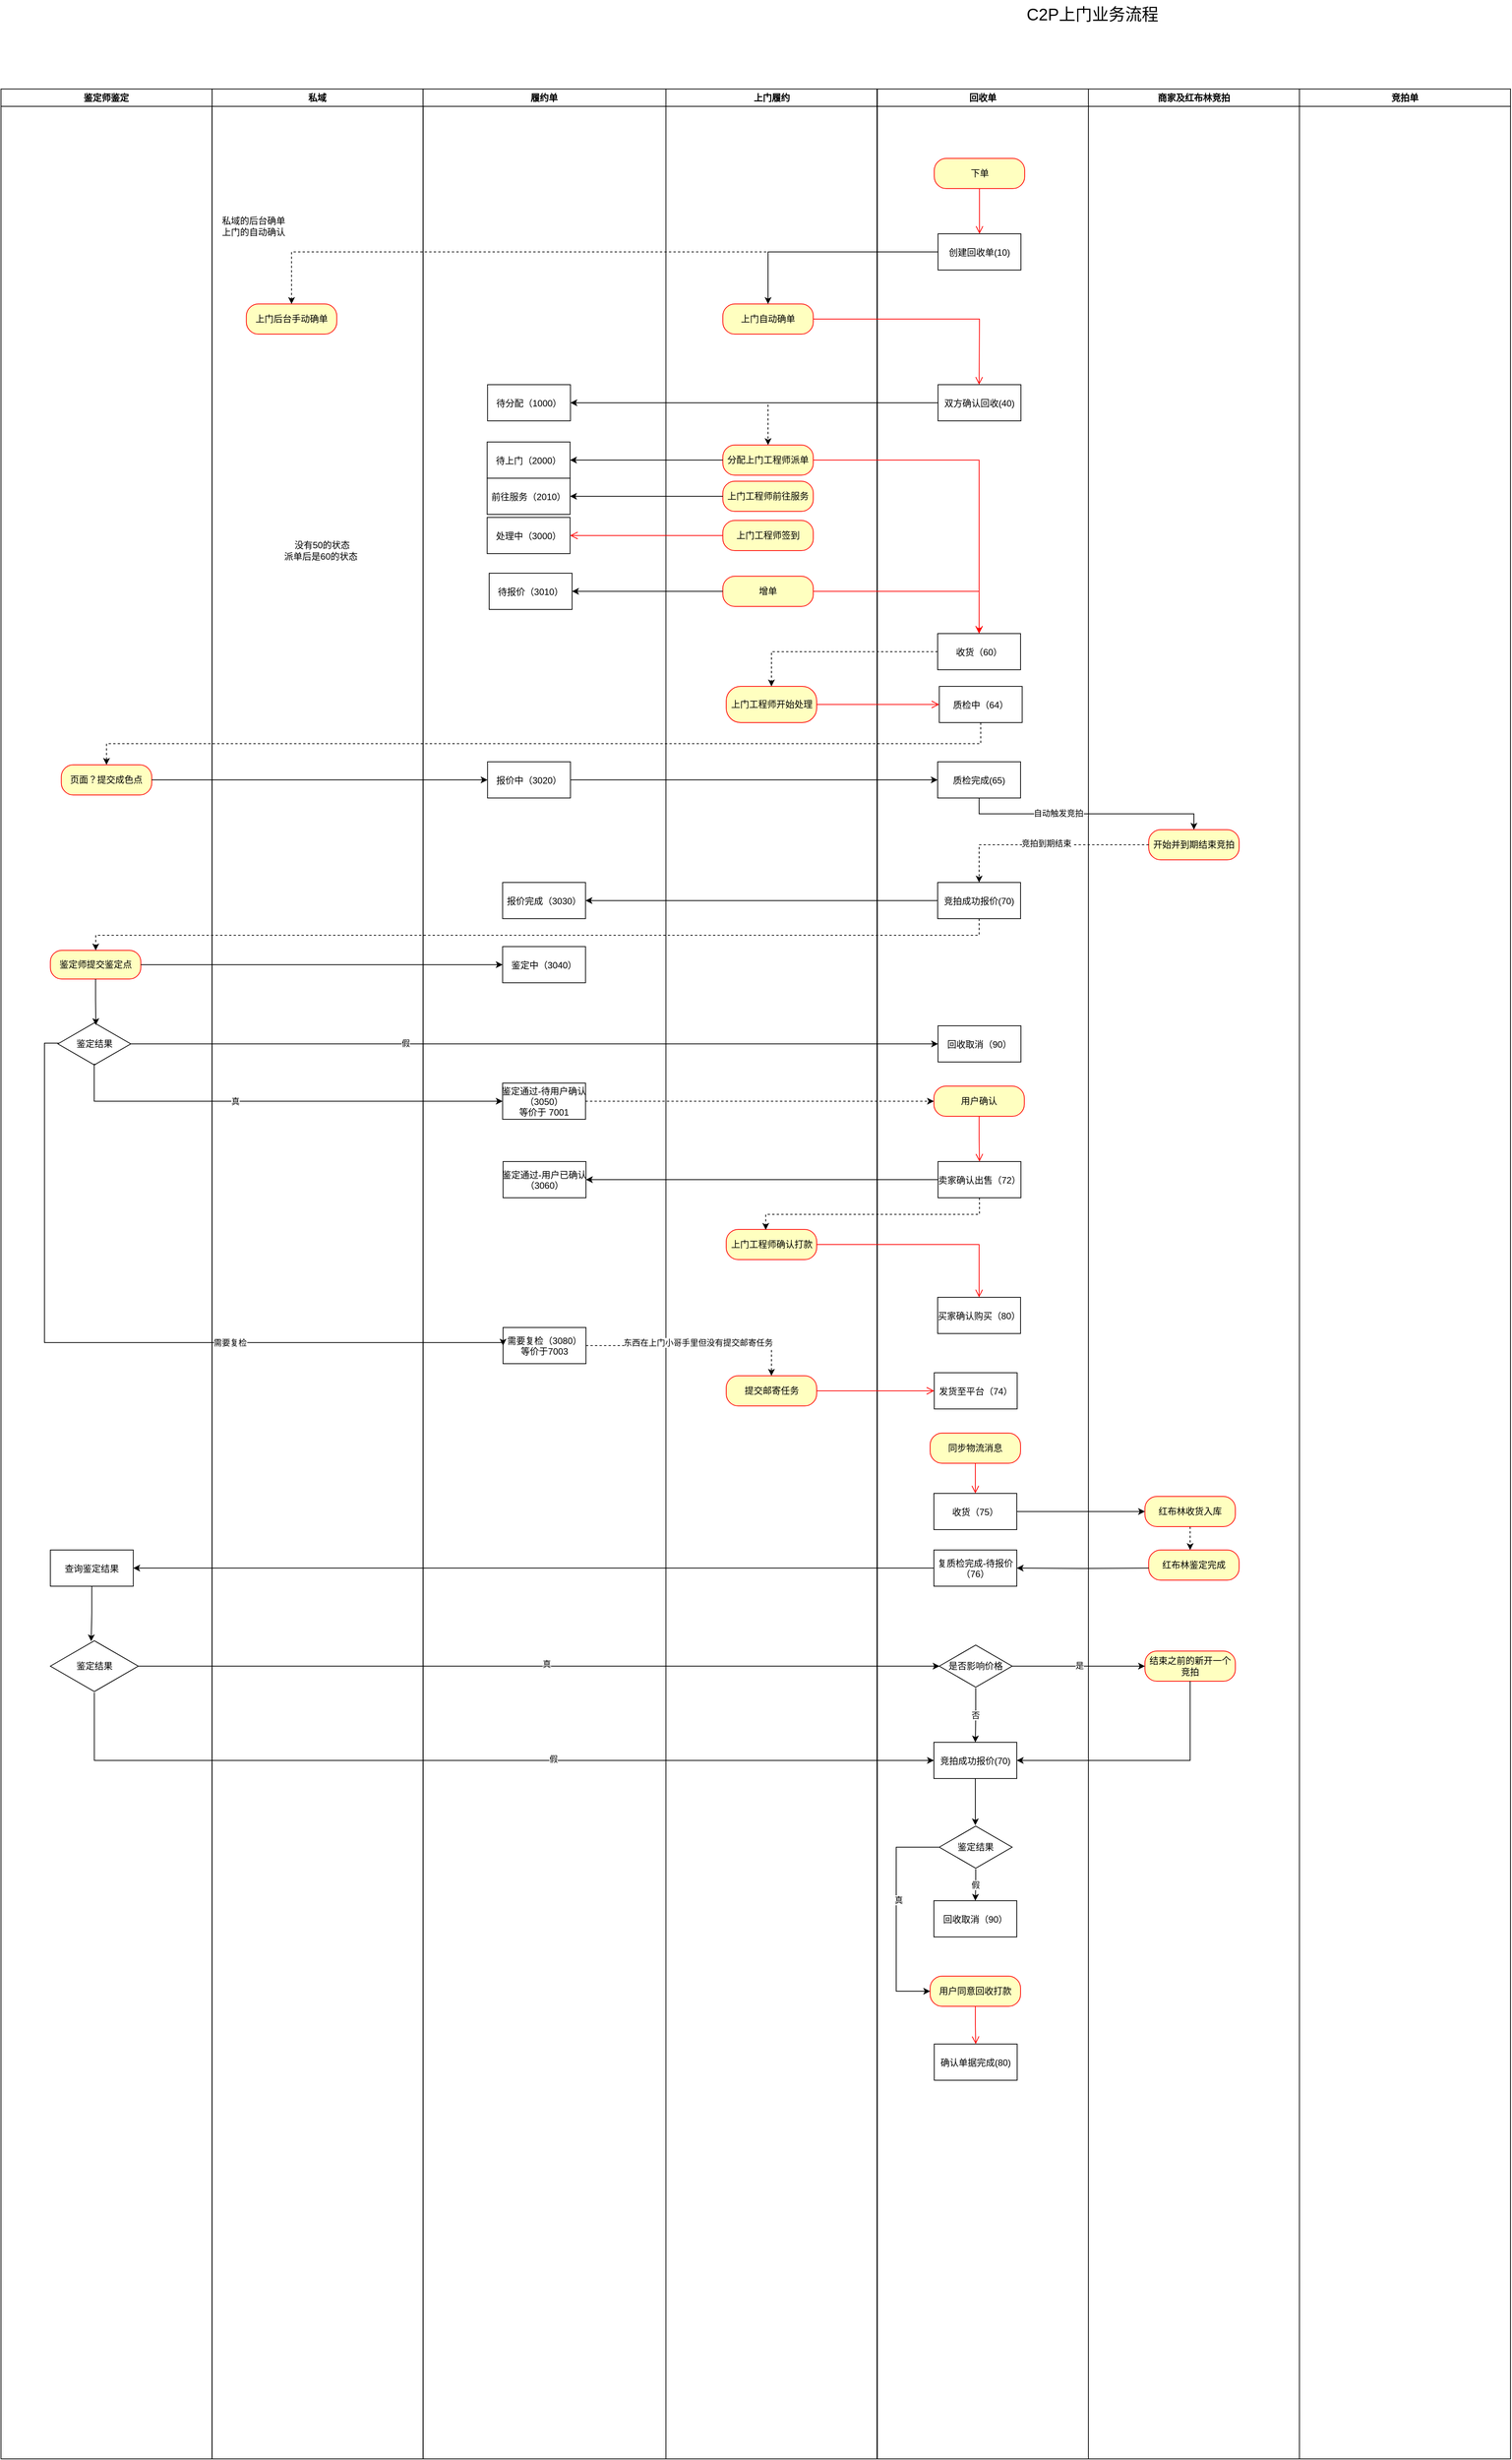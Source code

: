 <mxfile version="26.0.4">
  <diagram name="Page-1" id="e7e014a7-5840-1c2e-5031-d8a46d1fe8dd">
    <mxGraphModel dx="2502" dy="720" grid="1" gridSize="10" guides="1" tooltips="1" connect="1" arrows="1" fold="1" page="1" pageScale="1" pageWidth="1169" pageHeight="826" background="none" math="0" shadow="0">
      <root>
        <mxCell id="0" />
        <mxCell id="1" parent="0" />
        <mxCell id="2" value="上门履约" style="swimlane;whiteSpace=wrap" parent="1" vertex="1">
          <mxGeometry x="164.5" y="128" width="280" height="3142" as="geometry" />
        </mxCell>
        <mxCell id="EZE-OWPgXGvBPy29LJ_Y-58" value="分配上门工程师派单" style="rounded=1;whiteSpace=wrap;html=1;arcSize=40;fontColor=#000000;fillColor=#ffffc0;strokeColor=#ff0000;" vertex="1" parent="2">
          <mxGeometry x="75.5" y="472" width="120" height="40" as="geometry" />
        </mxCell>
        <mxCell id="EZE-OWPgXGvBPy29LJ_Y-75" value="上门自动确单" style="rounded=1;whiteSpace=wrap;html=1;arcSize=40;fontColor=#000000;fillColor=#ffffc0;strokeColor=#ff0000;" vertex="1" parent="2">
          <mxGeometry x="75.5" y="285" width="120" height="40" as="geometry" />
        </mxCell>
        <mxCell id="EZE-OWPgXGvBPy29LJ_Y-64" value="上门工程师开始处理" style="rounded=1;whiteSpace=wrap;html=1;arcSize=40;fontColor=#000000;fillColor=#ffffc0;strokeColor=#ff0000;" vertex="1" parent="2">
          <mxGeometry x="80" y="792" width="120" height="48" as="geometry" />
        </mxCell>
        <mxCell id="EZE-OWPgXGvBPy29LJ_Y-111" value="上门工程师签到" style="rounded=1;whiteSpace=wrap;html=1;arcSize=40;fontColor=#000000;fillColor=#ffffc0;strokeColor=#ff0000;" vertex="1" parent="2">
          <mxGeometry x="75.5" y="572" width="120" height="40" as="geometry" />
        </mxCell>
        <mxCell id="EZE-OWPgXGvBPy29LJ_Y-132" value="上门工程师前往服务" style="rounded=1;whiteSpace=wrap;html=1;arcSize=40;fontColor=#000000;fillColor=#ffffc0;strokeColor=#ff0000;" vertex="1" parent="2">
          <mxGeometry x="75.5" y="520" width="120" height="40" as="geometry" />
        </mxCell>
        <mxCell id="EZE-OWPgXGvBPy29LJ_Y-140" value="提交邮寄任务" style="rounded=1;whiteSpace=wrap;html=1;arcSize=40;fontColor=#000000;fillColor=#ffffc0;strokeColor=#ff0000;" vertex="1" parent="2">
          <mxGeometry x="80" y="1706" width="120" height="40" as="geometry" />
        </mxCell>
        <mxCell id="EZE-OWPgXGvBPy29LJ_Y-174" value="增单" style="rounded=1;whiteSpace=wrap;html=1;arcSize=40;fontColor=#000000;fillColor=#ffffc0;strokeColor=#ff0000;" vertex="1" parent="2">
          <mxGeometry x="75.5" y="646" width="120" height="40" as="geometry" />
        </mxCell>
        <mxCell id="EZE-OWPgXGvBPy29LJ_Y-193" value="上门工程师确认打款" style="rounded=1;whiteSpace=wrap;html=1;arcSize=40;fontColor=#000000;fillColor=#ffffc0;strokeColor=#ff0000;" vertex="1" parent="2">
          <mxGeometry x="80.0" y="1512" width="120" height="40" as="geometry" />
        </mxCell>
        <mxCell id="3" value="回收单" style="swimlane;whiteSpace=wrap" parent="1" vertex="1">
          <mxGeometry x="445" y="128" width="280" height="3142" as="geometry" />
        </mxCell>
        <mxCell id="15" value="创建回收单(10)" style="" parent="3" vertex="1">
          <mxGeometry x="80.5" y="192" width="110" height="48" as="geometry" />
        </mxCell>
        <mxCell id="EZE-OWPgXGvBPy29LJ_Y-45" value="下单" style="rounded=1;whiteSpace=wrap;html=1;arcSize=40;fontColor=#000000;fillColor=#ffffc0;strokeColor=#ff0000;" vertex="1" parent="3">
          <mxGeometry x="75.5" y="92" width="120" height="40" as="geometry" />
        </mxCell>
        <mxCell id="EZE-OWPgXGvBPy29LJ_Y-46" value="" style="edgeStyle=orthogonalEdgeStyle;html=1;verticalAlign=bottom;endArrow=open;endSize=8;strokeColor=#ff0000;rounded=0;" edge="1" source="EZE-OWPgXGvBPy29LJ_Y-45" parent="3" target="15">
          <mxGeometry relative="1" as="geometry">
            <mxPoint x="135.5" y="192" as="targetPoint" />
          </mxGeometry>
        </mxCell>
        <mxCell id="EZE-OWPgXGvBPy29LJ_Y-53" value="双方确认回收(40)" style="" vertex="1" parent="3">
          <mxGeometry x="80.5" y="392" width="110" height="48" as="geometry" />
        </mxCell>
        <mxCell id="EZE-OWPgXGvBPy29LJ_Y-61" value="收货（60）" style="" vertex="1" parent="3">
          <mxGeometry x="80" y="722" width="110" height="48" as="geometry" />
        </mxCell>
        <mxCell id="EZE-OWPgXGvBPy29LJ_Y-71" value="质检中（64）" style="" vertex="1" parent="3">
          <mxGeometry x="82.16" y="792" width="110" height="48" as="geometry" />
        </mxCell>
        <mxCell id="EZE-OWPgXGvBPy29LJ_Y-72" value="质检完成(65)" style="" vertex="1" parent="3">
          <mxGeometry x="80" y="892" width="110" height="48" as="geometry" />
        </mxCell>
        <mxCell id="EZE-OWPgXGvBPy29LJ_Y-83" value="竞拍成功报价(70)" style="" vertex="1" parent="3">
          <mxGeometry x="80" y="1052" width="110" height="48" as="geometry" />
        </mxCell>
        <mxCell id="EZE-OWPgXGvBPy29LJ_Y-90" value="回收取消（90）" style="" vertex="1" parent="3">
          <mxGeometry x="80.5" y="1242" width="110" height="48" as="geometry" />
        </mxCell>
        <mxCell id="EZE-OWPgXGvBPy29LJ_Y-94" value="卖家确认出售（72）" style="" vertex="1" parent="3">
          <mxGeometry x="80.5" y="1422" width="110" height="48" as="geometry" />
        </mxCell>
        <mxCell id="EZE-OWPgXGvBPy29LJ_Y-95" value="用户确认" style="rounded=1;whiteSpace=wrap;html=1;arcSize=40;fontColor=#000000;fillColor=#ffffc0;strokeColor=#ff0000;" vertex="1" parent="3">
          <mxGeometry x="75" y="1322" width="120" height="40" as="geometry" />
        </mxCell>
        <mxCell id="EZE-OWPgXGvBPy29LJ_Y-96" value="" style="edgeStyle=orthogonalEdgeStyle;html=1;verticalAlign=bottom;endArrow=open;endSize=8;strokeColor=#ff0000;rounded=0;entryX=0.5;entryY=0;entryDx=0;entryDy=0;" edge="1" source="EZE-OWPgXGvBPy29LJ_Y-95" parent="3" target="EZE-OWPgXGvBPy29LJ_Y-94">
          <mxGeometry relative="1" as="geometry">
            <mxPoint x="145" y="1422" as="targetPoint" />
          </mxGeometry>
        </mxCell>
        <mxCell id="EZE-OWPgXGvBPy29LJ_Y-100" value="买家确认购买（80）" style="" vertex="1" parent="3">
          <mxGeometry x="80" y="1602" width="110" height="48" as="geometry" />
        </mxCell>
        <mxCell id="EZE-OWPgXGvBPy29LJ_Y-142" value="发货至平台（74）" style="" vertex="1" parent="3">
          <mxGeometry x="75.5" y="1702" width="110" height="48" as="geometry" />
        </mxCell>
        <mxCell id="EZE-OWPgXGvBPy29LJ_Y-144" value="收货（75）" style="" vertex="1" parent="3">
          <mxGeometry x="75" y="1862" width="110" height="48" as="geometry" />
        </mxCell>
        <mxCell id="EZE-OWPgXGvBPy29LJ_Y-145" value="同步物流消息" style="rounded=1;whiteSpace=wrap;html=1;arcSize=40;fontColor=#000000;fillColor=#ffffc0;strokeColor=#ff0000;" vertex="1" parent="3">
          <mxGeometry x="70" y="1782" width="120" height="40" as="geometry" />
        </mxCell>
        <mxCell id="EZE-OWPgXGvBPy29LJ_Y-146" value="" style="edgeStyle=orthogonalEdgeStyle;html=1;verticalAlign=bottom;endArrow=open;endSize=8;strokeColor=#ff0000;rounded=0;entryX=0.5;entryY=0;entryDx=0;entryDy=0;" edge="1" source="EZE-OWPgXGvBPy29LJ_Y-145" parent="3" target="EZE-OWPgXGvBPy29LJ_Y-144">
          <mxGeometry relative="1" as="geometry">
            <mxPoint x="130.5" y="1822" as="targetPoint" />
          </mxGeometry>
        </mxCell>
        <mxCell id="EZE-OWPgXGvBPy29LJ_Y-149" value="复质检完成-待报价&#xa;（76）" style="" vertex="1" parent="3">
          <mxGeometry x="75" y="1937" width="110" height="48" as="geometry" />
        </mxCell>
        <mxCell id="EZE-OWPgXGvBPy29LJ_Y-168" value="否" style="edgeStyle=orthogonalEdgeStyle;rounded=0;orthogonalLoop=1;jettySize=auto;html=1;" edge="1" parent="3" source="EZE-OWPgXGvBPy29LJ_Y-158" target="EZE-OWPgXGvBPy29LJ_Y-165">
          <mxGeometry relative="1" as="geometry" />
        </mxCell>
        <mxCell id="EZE-OWPgXGvBPy29LJ_Y-158" value="是否影响价格" style="html=1;whiteSpace=wrap;aspect=fixed;shape=isoRectangle;" vertex="1" parent="3">
          <mxGeometry x="82.16" y="2062" width="96.67" height="58" as="geometry" />
        </mxCell>
        <mxCell id="EZE-OWPgXGvBPy29LJ_Y-165" value="竞拍成功报价(70)" style="" vertex="1" parent="3">
          <mxGeometry x="75" y="2192" width="110" height="48" as="geometry" />
        </mxCell>
        <mxCell id="EZE-OWPgXGvBPy29LJ_Y-170" value="确认单据完成(80)" style="" vertex="1" parent="3">
          <mxGeometry x="75.5" y="2592" width="110" height="48" as="geometry" />
        </mxCell>
        <mxCell id="EZE-OWPgXGvBPy29LJ_Y-171" value="用户同意回收打款" style="rounded=1;whiteSpace=wrap;html=1;arcSize=40;fontColor=#000000;fillColor=#ffffc0;strokeColor=#ff0000;" vertex="1" parent="3">
          <mxGeometry x="70" y="2502" width="120" height="40" as="geometry" />
        </mxCell>
        <mxCell id="EZE-OWPgXGvBPy29LJ_Y-172" value="" style="edgeStyle=orthogonalEdgeStyle;html=1;verticalAlign=bottom;endArrow=open;endSize=8;strokeColor=#ff0000;rounded=0;" edge="1" source="EZE-OWPgXGvBPy29LJ_Y-171" parent="3" target="EZE-OWPgXGvBPy29LJ_Y-170">
          <mxGeometry relative="1" as="geometry">
            <mxPoint x="130.5" y="2402" as="targetPoint" />
          </mxGeometry>
        </mxCell>
        <mxCell id="EZE-OWPgXGvBPy29LJ_Y-179" value="回收取消（90）" style="" vertex="1" parent="3">
          <mxGeometry x="75" y="2402" width="110" height="48" as="geometry" />
        </mxCell>
        <mxCell id="EZE-OWPgXGvBPy29LJ_Y-181" value="假" style="edgeStyle=orthogonalEdgeStyle;rounded=0;orthogonalLoop=1;jettySize=auto;html=1;" edge="1" parent="3" source="EZE-OWPgXGvBPy29LJ_Y-180" target="EZE-OWPgXGvBPy29LJ_Y-179">
          <mxGeometry relative="1" as="geometry" />
        </mxCell>
        <mxCell id="EZE-OWPgXGvBPy29LJ_Y-182" style="edgeStyle=orthogonalEdgeStyle;rounded=0;orthogonalLoop=1;jettySize=auto;html=1;" edge="1" parent="3" source="EZE-OWPgXGvBPy29LJ_Y-180" target="EZE-OWPgXGvBPy29LJ_Y-171">
          <mxGeometry relative="1" as="geometry">
            <mxPoint x="71" y="2522" as="targetPoint" />
            <Array as="points">
              <mxPoint x="25" y="2331" />
              <mxPoint x="25" y="2522" />
            </Array>
          </mxGeometry>
        </mxCell>
        <mxCell id="EZE-OWPgXGvBPy29LJ_Y-183" value="真" style="edgeLabel;html=1;align=center;verticalAlign=middle;resizable=0;points=[];" vertex="1" connectable="0" parent="EZE-OWPgXGvBPy29LJ_Y-182">
          <mxGeometry x="-0.133" y="3" relative="1" as="geometry">
            <mxPoint as="offset" />
          </mxGeometry>
        </mxCell>
        <mxCell id="EZE-OWPgXGvBPy29LJ_Y-180" value="鉴定结果" style="html=1;whiteSpace=wrap;aspect=fixed;shape=isoRectangle;" vertex="1" parent="3">
          <mxGeometry x="82.17" y="2302" width="96.67" height="58" as="geometry" />
        </mxCell>
        <mxCell id="EZE-OWPgXGvBPy29LJ_Y-184" style="edgeStyle=orthogonalEdgeStyle;rounded=0;orthogonalLoop=1;jettySize=auto;html=1;" edge="1" parent="3" source="EZE-OWPgXGvBPy29LJ_Y-165">
          <mxGeometry relative="1" as="geometry">
            <mxPoint x="130" y="2302" as="targetPoint" />
          </mxGeometry>
        </mxCell>
        <mxCell id="EZE-OWPgXGvBPy29LJ_Y-42" value="&lt;font style=&quot;font-size: 22px;&quot;&gt;C2P上门业务流程&lt;/font&gt;" style="text;html=1;align=center;verticalAlign=middle;resizable=0;points=[];autosize=1;strokeColor=none;fillColor=none;" vertex="1" parent="1">
          <mxGeometry x="630" y="10" width="200" height="40" as="geometry" />
        </mxCell>
        <mxCell id="EZE-OWPgXGvBPy29LJ_Y-48" value="" style="edgeStyle=orthogonalEdgeStyle;html=1;verticalAlign=bottom;endArrow=open;endSize=8;strokeColor=#ff0000;rounded=0;exitX=1;exitY=0.5;exitDx=0;exitDy=0;" edge="1" source="EZE-OWPgXGvBPy29LJ_Y-75" parent="1">
          <mxGeometry relative="1" as="geometry">
            <mxPoint x="580" y="520" as="targetPoint" />
            <mxPoint x="350" y="430" as="sourcePoint" />
          </mxGeometry>
        </mxCell>
        <mxCell id="EZE-OWPgXGvBPy29LJ_Y-51" value="商家及红布林竞拍" style="swimlane;whiteSpace=wrap;startSize=23;" vertex="1" parent="1">
          <mxGeometry x="725" y="128" width="280" height="3142" as="geometry" />
        </mxCell>
        <mxCell id="EZE-OWPgXGvBPy29LJ_Y-80" value="开始并到期结束竞拍" style="rounded=1;whiteSpace=wrap;html=1;arcSize=40;fontColor=#000000;fillColor=#ffffc0;strokeColor=#ff0000;" vertex="1" parent="EZE-OWPgXGvBPy29LJ_Y-51">
          <mxGeometry x="80" y="982" width="120" height="40" as="geometry" />
        </mxCell>
        <mxCell id="EZE-OWPgXGvBPy29LJ_Y-151" style="edgeStyle=orthogonalEdgeStyle;rounded=0;orthogonalLoop=1;jettySize=auto;html=1;entryX=0.5;entryY=0;entryDx=0;entryDy=0;exitX=0.5;exitY=1;exitDx=0;exitDy=0;dashed=1;" edge="1" parent="EZE-OWPgXGvBPy29LJ_Y-51" source="EZE-OWPgXGvBPy29LJ_Y-186">
          <mxGeometry relative="1" as="geometry">
            <mxPoint x="135.067" y="1870" as="sourcePoint" />
            <mxPoint x="135" y="1937" as="targetPoint" />
          </mxGeometry>
        </mxCell>
        <mxCell id="EZE-OWPgXGvBPy29LJ_Y-156" value="结束之前的新开一个竞拍" style="rounded=1;whiteSpace=wrap;html=1;arcSize=40;fontColor=#000000;fillColor=#ffffc0;strokeColor=#ff0000;" vertex="1" parent="EZE-OWPgXGvBPy29LJ_Y-51">
          <mxGeometry x="75" y="2071" width="120" height="40" as="geometry" />
        </mxCell>
        <mxCell id="EZE-OWPgXGvBPy29LJ_Y-185" value="&lt;span style=&quot;text-wrap-mode: nowrap;&quot;&gt;红布林鉴定完成&lt;/span&gt;" style="rounded=1;whiteSpace=wrap;html=1;arcSize=40;fontColor=#000000;fillColor=#ffffc0;strokeColor=#ff0000;" vertex="1" parent="EZE-OWPgXGvBPy29LJ_Y-51">
          <mxGeometry x="80" y="1937" width="120" height="40" as="geometry" />
        </mxCell>
        <mxCell id="EZE-OWPgXGvBPy29LJ_Y-186" value="&lt;span style=&quot;text-wrap-mode: nowrap;&quot;&gt;红布林收货入库&lt;/span&gt;" style="rounded=1;whiteSpace=wrap;html=1;arcSize=40;fontColor=#000000;fillColor=#ffffc0;strokeColor=#ff0000;" vertex="1" parent="EZE-OWPgXGvBPy29LJ_Y-51">
          <mxGeometry x="75" y="1866" width="120" height="40" as="geometry" />
        </mxCell>
        <mxCell id="EZE-OWPgXGvBPy29LJ_Y-57" value="私域" style="swimlane;whiteSpace=wrap" vertex="1" parent="1">
          <mxGeometry x="-437.67" y="128" width="280" height="3142" as="geometry" />
        </mxCell>
        <mxCell id="EZE-OWPgXGvBPy29LJ_Y-47" value="上门后台手动确单" style="rounded=1;whiteSpace=wrap;html=1;arcSize=40;fontColor=#000000;fillColor=#ffffc0;strokeColor=#ff0000;" vertex="1" parent="EZE-OWPgXGvBPy29LJ_Y-57">
          <mxGeometry x="45.5" y="285" width="120" height="40" as="geometry" />
        </mxCell>
        <mxCell id="EZE-OWPgXGvBPy29LJ_Y-77" value="私域的后台确单&lt;div&gt;上门的自动确认&lt;/div&gt;" style="text;html=1;align=center;verticalAlign=middle;resizable=0;points=[];autosize=1;strokeColor=none;fillColor=none;" vertex="1" parent="EZE-OWPgXGvBPy29LJ_Y-57">
          <mxGeometry y="162" width="110" height="40" as="geometry" />
        </mxCell>
        <mxCell id="EZE-OWPgXGvBPy29LJ_Y-78" value="没有50的状态&lt;div&gt;派单后是60的状态&amp;nbsp;&lt;/div&gt;" style="text;html=1;align=center;verticalAlign=middle;resizable=0;points=[];autosize=1;strokeColor=none;fillColor=none;" vertex="1" parent="EZE-OWPgXGvBPy29LJ_Y-57">
          <mxGeometry x="85.5" y="592" width="120" height="40" as="geometry" />
        </mxCell>
        <mxCell id="EZE-OWPgXGvBPy29LJ_Y-49" style="edgeStyle=orthogonalEdgeStyle;rounded=0;orthogonalLoop=1;jettySize=auto;html=1;entryX=0.5;entryY=0;entryDx=0;entryDy=0;dashed=1;" edge="1" parent="1" source="15" target="EZE-OWPgXGvBPy29LJ_Y-47">
          <mxGeometry relative="1" as="geometry" />
        </mxCell>
        <mxCell id="EZE-OWPgXGvBPy29LJ_Y-59" style="edgeStyle=orthogonalEdgeStyle;rounded=0;orthogonalLoop=1;jettySize=auto;html=1;dashed=1;" edge="1" parent="1" source="EZE-OWPgXGvBPy29LJ_Y-53" target="EZE-OWPgXGvBPy29LJ_Y-58">
          <mxGeometry relative="1" as="geometry" />
        </mxCell>
        <mxCell id="EZE-OWPgXGvBPy29LJ_Y-62" style="edgeStyle=orthogonalEdgeStyle;rounded=0;orthogonalLoop=1;jettySize=auto;html=1;entryX=0.5;entryY=0;entryDx=0;entryDy=0;strokeColor=#FF0000;" edge="1" parent="1" source="EZE-OWPgXGvBPy29LJ_Y-58" target="EZE-OWPgXGvBPy29LJ_Y-61">
          <mxGeometry relative="1" as="geometry" />
        </mxCell>
        <mxCell id="EZE-OWPgXGvBPy29LJ_Y-76" style="edgeStyle=orthogonalEdgeStyle;rounded=0;orthogonalLoop=1;jettySize=auto;html=1;entryX=0.5;entryY=0;entryDx=0;entryDy=0;" edge="1" parent="1" source="15" target="EZE-OWPgXGvBPy29LJ_Y-75">
          <mxGeometry relative="1" as="geometry" />
        </mxCell>
        <mxCell id="EZE-OWPgXGvBPy29LJ_Y-82" style="edgeStyle=orthogonalEdgeStyle;rounded=0;orthogonalLoop=1;jettySize=auto;html=1;exitX=0.5;exitY=1;exitDx=0;exitDy=0;entryX=0.5;entryY=0;entryDx=0;entryDy=0;" edge="1" parent="1" source="EZE-OWPgXGvBPy29LJ_Y-72" target="EZE-OWPgXGvBPy29LJ_Y-80">
          <mxGeometry relative="1" as="geometry">
            <mxPoint x="581" y="1120" as="sourcePoint" />
            <mxPoint x="300" y="1202" as="targetPoint" />
          </mxGeometry>
        </mxCell>
        <mxCell id="EZE-OWPgXGvBPy29LJ_Y-187" value="自动触发竞拍" style="edgeLabel;html=1;align=center;verticalAlign=middle;resizable=0;points=[];" vertex="1" connectable="0" parent="EZE-OWPgXGvBPy29LJ_Y-82">
          <mxGeometry x="-0.237" y="1" relative="1" as="geometry">
            <mxPoint x="1" as="offset" />
          </mxGeometry>
        </mxCell>
        <mxCell id="EZE-OWPgXGvBPy29LJ_Y-65" value="" style="edgeStyle=orthogonalEdgeStyle;html=1;verticalAlign=bottom;endArrow=open;endSize=8;strokeColor=#ff0000;rounded=0;exitX=1;exitY=0.5;exitDx=0;exitDy=0;" edge="1" source="EZE-OWPgXGvBPy29LJ_Y-64" parent="1" target="EZE-OWPgXGvBPy29LJ_Y-71">
          <mxGeometry relative="1" as="geometry">
            <mxPoint x="580" y="830" as="targetPoint" />
          </mxGeometry>
        </mxCell>
        <mxCell id="EZE-OWPgXGvBPy29LJ_Y-67" style="edgeStyle=orthogonalEdgeStyle;rounded=0;orthogonalLoop=1;jettySize=auto;html=1;entryX=0.5;entryY=0;entryDx=0;entryDy=0;dashed=1;" edge="1" parent="1" source="EZE-OWPgXGvBPy29LJ_Y-61" target="EZE-OWPgXGvBPy29LJ_Y-64">
          <mxGeometry relative="1" as="geometry" />
        </mxCell>
        <mxCell id="EZE-OWPgXGvBPy29LJ_Y-70" style="edgeStyle=orthogonalEdgeStyle;rounded=0;orthogonalLoop=1;jettySize=auto;html=1;dashed=1;exitX=0.5;exitY=1;exitDx=0;exitDy=0;" edge="1" parent="1" source="EZE-OWPgXGvBPy29LJ_Y-71" target="EZE-OWPgXGvBPy29LJ_Y-68">
          <mxGeometry relative="1" as="geometry">
            <mxPoint x="525.5" y="934" as="sourcePoint" />
          </mxGeometry>
        </mxCell>
        <mxCell id="EZE-OWPgXGvBPy29LJ_Y-84" style="edgeStyle=orthogonalEdgeStyle;rounded=0;orthogonalLoop=1;jettySize=auto;html=1;entryX=0.5;entryY=0;entryDx=0;entryDy=0;dashed=1;" edge="1" parent="1" source="EZE-OWPgXGvBPy29LJ_Y-80" target="EZE-OWPgXGvBPy29LJ_Y-83">
          <mxGeometry relative="1" as="geometry" />
        </mxCell>
        <mxCell id="EZE-OWPgXGvBPy29LJ_Y-188" value="竞拍到期结束" style="edgeLabel;html=1;align=center;verticalAlign=middle;resizable=0;points=[];" vertex="1" connectable="0" parent="EZE-OWPgXGvBPy29LJ_Y-84">
          <mxGeometry x="-0.011" y="-2" relative="1" as="geometry">
            <mxPoint as="offset" />
          </mxGeometry>
        </mxCell>
        <mxCell id="EZE-OWPgXGvBPy29LJ_Y-85" value="竞拍单" style="swimlane;whiteSpace=wrap;startSize=23;" vertex="1" parent="1">
          <mxGeometry x="1005" y="128" width="280" height="3142" as="geometry" />
        </mxCell>
        <mxCell id="EZE-OWPgXGvBPy29LJ_Y-87" value="鉴定师鉴定" style="swimlane;whiteSpace=wrap;startSize=23;" vertex="1" parent="1">
          <mxGeometry x="-717.67" y="128" width="280" height="3142" as="geometry" />
        </mxCell>
        <mxCell id="EZE-OWPgXGvBPy29LJ_Y-88" value="鉴定师提交鉴定点" style="rounded=1;whiteSpace=wrap;html=1;arcSize=40;fontColor=#000000;fillColor=#ffffc0;strokeColor=#ff0000;" vertex="1" parent="EZE-OWPgXGvBPy29LJ_Y-87">
          <mxGeometry x="65.49" y="1142" width="120" height="38" as="geometry" />
        </mxCell>
        <mxCell id="EZE-OWPgXGvBPy29LJ_Y-89" value="鉴定结果" style="html=1;whiteSpace=wrap;aspect=fixed;shape=isoRectangle;" vertex="1" parent="EZE-OWPgXGvBPy29LJ_Y-87">
          <mxGeometry x="75.5" y="1237" width="96.67" height="58" as="geometry" />
        </mxCell>
        <mxCell id="EZE-OWPgXGvBPy29LJ_Y-92" style="edgeStyle=orthogonalEdgeStyle;rounded=0;orthogonalLoop=1;jettySize=auto;html=1;entryX=0.521;entryY=0.069;entryDx=0;entryDy=0;entryPerimeter=0;" edge="1" parent="EZE-OWPgXGvBPy29LJ_Y-87" source="EZE-OWPgXGvBPy29LJ_Y-88" target="EZE-OWPgXGvBPy29LJ_Y-89">
          <mxGeometry relative="1" as="geometry" />
        </mxCell>
        <mxCell id="EZE-OWPgXGvBPy29LJ_Y-68" value="页面？提交成色点" style="rounded=1;whiteSpace=wrap;html=1;arcSize=40;fontColor=#000000;fillColor=#ffffc0;strokeColor=#ff0000;" vertex="1" parent="EZE-OWPgXGvBPy29LJ_Y-87">
          <mxGeometry x="80" y="896" width="120" height="40" as="geometry" />
        </mxCell>
        <mxCell id="EZE-OWPgXGvBPy29LJ_Y-153" value="鉴定结果" style="html=1;whiteSpace=wrap;aspect=fixed;shape=isoRectangle;" vertex="1" parent="EZE-OWPgXGvBPy29LJ_Y-87">
          <mxGeometry x="65.49" y="2056" width="116.67" height="70" as="geometry" />
        </mxCell>
        <mxCell id="EZE-OWPgXGvBPy29LJ_Y-154" value="查询鉴定结果" style="" vertex="1" parent="EZE-OWPgXGvBPy29LJ_Y-87">
          <mxGeometry x="65.49" y="1937" width="110" height="48" as="geometry" />
        </mxCell>
        <mxCell id="EZE-OWPgXGvBPy29LJ_Y-162" style="edgeStyle=orthogonalEdgeStyle;rounded=0;orthogonalLoop=1;jettySize=auto;html=1;entryX=0.464;entryY=0.029;entryDx=0;entryDy=0;entryPerimeter=0;" edge="1" parent="EZE-OWPgXGvBPy29LJ_Y-87" source="EZE-OWPgXGvBPy29LJ_Y-154" target="EZE-OWPgXGvBPy29LJ_Y-153">
          <mxGeometry relative="1" as="geometry" />
        </mxCell>
        <mxCell id="EZE-OWPgXGvBPy29LJ_Y-91" style="edgeStyle=orthogonalEdgeStyle;rounded=0;orthogonalLoop=1;jettySize=auto;html=1;entryX=0;entryY=0.5;entryDx=0;entryDy=0;" edge="1" parent="1" source="EZE-OWPgXGvBPy29LJ_Y-89" target="EZE-OWPgXGvBPy29LJ_Y-90">
          <mxGeometry relative="1" as="geometry" />
        </mxCell>
        <mxCell id="EZE-OWPgXGvBPy29LJ_Y-93" value="假" style="edgeLabel;html=1;align=center;verticalAlign=middle;resizable=0;points=[];" vertex="1" connectable="0" parent="EZE-OWPgXGvBPy29LJ_Y-91">
          <mxGeometry x="-0.319" y="1" relative="1" as="geometry">
            <mxPoint as="offset" />
          </mxGeometry>
        </mxCell>
        <mxCell id="EZE-OWPgXGvBPy29LJ_Y-98" style="edgeStyle=orthogonalEdgeStyle;rounded=0;orthogonalLoop=1;jettySize=auto;html=1;entryX=0;entryY=0.5;entryDx=0;entryDy=0;exitX=0.524;exitY=0.966;exitDx=0;exitDy=0;exitPerimeter=0;" edge="1" parent="1" source="EZE-OWPgXGvBPy29LJ_Y-89" target="EZE-OWPgXGvBPy29LJ_Y-122">
          <mxGeometry relative="1" as="geometry">
            <mxPoint x="-594" y="1440" as="sourcePoint" />
            <mxPoint x="-60" y="1470" as="targetPoint" />
            <Array as="points">
              <mxPoint x="-594" y="1421" />
              <mxPoint x="-594" y="1470" />
            </Array>
          </mxGeometry>
        </mxCell>
        <mxCell id="EZE-OWPgXGvBPy29LJ_Y-118" value="真" style="edgeLabel;html=1;align=center;verticalAlign=middle;resizable=0;points=[];" vertex="1" connectable="0" parent="EZE-OWPgXGvBPy29LJ_Y-98">
          <mxGeometry x="-0.201" relative="1" as="geometry">
            <mxPoint x="1" as="offset" />
          </mxGeometry>
        </mxCell>
        <mxCell id="EZE-OWPgXGvBPy29LJ_Y-102" value="履约单" style="swimlane;whiteSpace=wrap" vertex="1" parent="1">
          <mxGeometry x="-157.67" y="128" width="322.17" height="3142" as="geometry" />
        </mxCell>
        <mxCell id="EZE-OWPgXGvBPy29LJ_Y-106" value="待分配（1000）" style="" vertex="1" parent="EZE-OWPgXGvBPy29LJ_Y-102">
          <mxGeometry x="85.5" y="392" width="110" height="48" as="geometry" />
        </mxCell>
        <mxCell id="EZE-OWPgXGvBPy29LJ_Y-108" value="待上门（2000）" style="" vertex="1" parent="EZE-OWPgXGvBPy29LJ_Y-102">
          <mxGeometry x="85" y="468" width="110" height="48" as="geometry" />
        </mxCell>
        <mxCell id="EZE-OWPgXGvBPy29LJ_Y-113" value="处理中（3000）" style="" vertex="1" parent="EZE-OWPgXGvBPy29LJ_Y-102">
          <mxGeometry x="85" y="568" width="110" height="48" as="geometry" />
        </mxCell>
        <mxCell id="EZE-OWPgXGvBPy29LJ_Y-114" value="报价中（3020）" style="" vertex="1" parent="EZE-OWPgXGvBPy29LJ_Y-102">
          <mxGeometry x="85.5" y="892" width="110" height="48" as="geometry" />
        </mxCell>
        <mxCell id="EZE-OWPgXGvBPy29LJ_Y-116" value="报价完成（3030）" style="" vertex="1" parent="EZE-OWPgXGvBPy29LJ_Y-102">
          <mxGeometry x="105.5" y="1052" width="110" height="48" as="geometry" />
        </mxCell>
        <mxCell id="EZE-OWPgXGvBPy29LJ_Y-119" value="鉴定中（3040）" style="" vertex="1" parent="EZE-OWPgXGvBPy29LJ_Y-102">
          <mxGeometry x="105.5" y="1137" width="110" height="48" as="geometry" />
        </mxCell>
        <mxCell id="EZE-OWPgXGvBPy29LJ_Y-122" value="鉴定通过-待用户确认&#xa;（3050）&#xa;等价于 7001" style="" vertex="1" parent="EZE-OWPgXGvBPy29LJ_Y-102">
          <mxGeometry x="105.5" y="1318" width="110" height="48" as="geometry" />
        </mxCell>
        <mxCell id="EZE-OWPgXGvBPy29LJ_Y-133" value="前往服务（2010）" style="" vertex="1" parent="EZE-OWPgXGvBPy29LJ_Y-102">
          <mxGeometry x="85" y="516" width="110" height="48" as="geometry" />
        </mxCell>
        <mxCell id="EZE-OWPgXGvBPy29LJ_Y-136" value="需要复检（3080）&#xa;等价于7003" style="" vertex="1" parent="EZE-OWPgXGvBPy29LJ_Y-102">
          <mxGeometry x="106.08" y="1642" width="110" height="48" as="geometry" />
        </mxCell>
        <mxCell id="EZE-OWPgXGvBPy29LJ_Y-176" value="待报价（3010）" style="" vertex="1" parent="EZE-OWPgXGvBPy29LJ_Y-102">
          <mxGeometry x="87.67" y="642" width="110" height="48" as="geometry" />
        </mxCell>
        <mxCell id="EZE-OWPgXGvBPy29LJ_Y-190" value="鉴定通过-用户已确认&#xa;（3060）" style="" vertex="1" parent="EZE-OWPgXGvBPy29LJ_Y-102">
          <mxGeometry x="106.09" y="1422" width="110" height="48" as="geometry" />
        </mxCell>
        <mxCell id="EZE-OWPgXGvBPy29LJ_Y-107" style="edgeStyle=orthogonalEdgeStyle;rounded=0;orthogonalLoop=1;jettySize=auto;html=1;entryX=1;entryY=0.5;entryDx=0;entryDy=0;" edge="1" parent="1" source="EZE-OWPgXGvBPy29LJ_Y-53" target="EZE-OWPgXGvBPy29LJ_Y-106">
          <mxGeometry relative="1" as="geometry" />
        </mxCell>
        <mxCell id="EZE-OWPgXGvBPy29LJ_Y-110" style="edgeStyle=orthogonalEdgeStyle;rounded=0;orthogonalLoop=1;jettySize=auto;html=1;entryX=1;entryY=0.5;entryDx=0;entryDy=0;" edge="1" parent="1" source="EZE-OWPgXGvBPy29LJ_Y-58" target="EZE-OWPgXGvBPy29LJ_Y-108">
          <mxGeometry relative="1" as="geometry" />
        </mxCell>
        <mxCell id="EZE-OWPgXGvBPy29LJ_Y-112" value="" style="edgeStyle=orthogonalEdgeStyle;html=1;verticalAlign=bottom;endArrow=open;endSize=8;strokeColor=#ff0000;rounded=0;entryX=1;entryY=0.5;entryDx=0;entryDy=0;" edge="1" source="EZE-OWPgXGvBPy29LJ_Y-111" parent="1" target="EZE-OWPgXGvBPy29LJ_Y-113">
          <mxGeometry relative="1" as="geometry">
            <mxPoint x="280" y="840" as="targetPoint" />
          </mxGeometry>
        </mxCell>
        <mxCell id="EZE-OWPgXGvBPy29LJ_Y-115" style="edgeStyle=orthogonalEdgeStyle;rounded=0;orthogonalLoop=1;jettySize=auto;html=1;entryX=0;entryY=0.5;entryDx=0;entryDy=0;" edge="1" parent="1" source="EZE-OWPgXGvBPy29LJ_Y-68" target="EZE-OWPgXGvBPy29LJ_Y-114">
          <mxGeometry relative="1" as="geometry" />
        </mxCell>
        <mxCell id="EZE-OWPgXGvBPy29LJ_Y-117" style="edgeStyle=orthogonalEdgeStyle;rounded=0;orthogonalLoop=1;jettySize=auto;html=1;entryX=1;entryY=0.5;entryDx=0;entryDy=0;" edge="1" parent="1" source="EZE-OWPgXGvBPy29LJ_Y-83" target="EZE-OWPgXGvBPy29LJ_Y-116">
          <mxGeometry relative="1" as="geometry" />
        </mxCell>
        <mxCell id="EZE-OWPgXGvBPy29LJ_Y-121" style="edgeStyle=orthogonalEdgeStyle;rounded=0;orthogonalLoop=1;jettySize=auto;html=1;entryX=0;entryY=0.5;entryDx=0;entryDy=0;" edge="1" parent="1" source="EZE-OWPgXGvBPy29LJ_Y-88" target="EZE-OWPgXGvBPy29LJ_Y-119">
          <mxGeometry relative="1" as="geometry" />
        </mxCell>
        <mxCell id="EZE-OWPgXGvBPy29LJ_Y-131" style="edgeStyle=orthogonalEdgeStyle;rounded=0;orthogonalLoop=1;jettySize=auto;html=1;entryX=0;entryY=0.5;entryDx=0;entryDy=0;dashed=1;" edge="1" parent="1" source="EZE-OWPgXGvBPy29LJ_Y-122" target="EZE-OWPgXGvBPy29LJ_Y-95">
          <mxGeometry relative="1" as="geometry" />
        </mxCell>
        <mxCell id="EZE-OWPgXGvBPy29LJ_Y-134" style="edgeStyle=orthogonalEdgeStyle;rounded=0;orthogonalLoop=1;jettySize=auto;html=1;entryX=1;entryY=0.5;entryDx=0;entryDy=0;" edge="1" parent="1" source="EZE-OWPgXGvBPy29LJ_Y-132" target="EZE-OWPgXGvBPy29LJ_Y-133">
          <mxGeometry relative="1" as="geometry" />
        </mxCell>
        <mxCell id="EZE-OWPgXGvBPy29LJ_Y-135" style="edgeStyle=orthogonalEdgeStyle;rounded=0;orthogonalLoop=1;jettySize=auto;html=1;" edge="1" parent="1" source="EZE-OWPgXGvBPy29LJ_Y-114" target="EZE-OWPgXGvBPy29LJ_Y-72">
          <mxGeometry relative="1" as="geometry" />
        </mxCell>
        <mxCell id="EZE-OWPgXGvBPy29LJ_Y-137" style="edgeStyle=orthogonalEdgeStyle;rounded=0;orthogonalLoop=1;jettySize=auto;html=1;entryX=0;entryY=0.5;entryDx=0;entryDy=0;exitX=0.017;exitY=0.483;exitDx=0;exitDy=0;exitPerimeter=0;" edge="1" parent="1" source="EZE-OWPgXGvBPy29LJ_Y-89" target="EZE-OWPgXGvBPy29LJ_Y-136">
          <mxGeometry relative="1" as="geometry">
            <mxPoint x="-630" y="1450" as="sourcePoint" />
            <Array as="points">
              <mxPoint x="-660" y="1393" />
              <mxPoint x="-660" y="1790" />
              <mxPoint x="-52" y="1790" />
            </Array>
          </mxGeometry>
        </mxCell>
        <mxCell id="EZE-OWPgXGvBPy29LJ_Y-139" value="需要复检" style="edgeLabel;html=1;align=center;verticalAlign=middle;resizable=0;points=[];" vertex="1" connectable="0" parent="EZE-OWPgXGvBPy29LJ_Y-137">
          <mxGeometry x="0.287" relative="1" as="geometry">
            <mxPoint as="offset" />
          </mxGeometry>
        </mxCell>
        <mxCell id="EZE-OWPgXGvBPy29LJ_Y-141" value="" style="edgeStyle=orthogonalEdgeStyle;html=1;verticalAlign=bottom;endArrow=open;endSize=8;strokeColor=#ff0000;rounded=0;entryX=0;entryY=0.5;entryDx=0;entryDy=0;" edge="1" source="EZE-OWPgXGvBPy29LJ_Y-140" parent="1" target="EZE-OWPgXGvBPy29LJ_Y-142">
          <mxGeometry relative="1" as="geometry">
            <mxPoint x="260" y="1830" as="targetPoint" />
          </mxGeometry>
        </mxCell>
        <mxCell id="EZE-OWPgXGvBPy29LJ_Y-143" style="edgeStyle=orthogonalEdgeStyle;rounded=0;orthogonalLoop=1;jettySize=auto;html=1;dashed=1;" edge="1" parent="1" source="EZE-OWPgXGvBPy29LJ_Y-136" target="EZE-OWPgXGvBPy29LJ_Y-140">
          <mxGeometry relative="1" as="geometry" />
        </mxCell>
        <mxCell id="EZE-OWPgXGvBPy29LJ_Y-173" value="东西在上门小哥手里但没有提交邮寄任务" style="edgeLabel;html=1;align=center;verticalAlign=middle;resizable=0;points=[];" vertex="1" connectable="0" parent="EZE-OWPgXGvBPy29LJ_Y-143">
          <mxGeometry x="0.038" y="4" relative="1" as="geometry">
            <mxPoint as="offset" />
          </mxGeometry>
        </mxCell>
        <mxCell id="EZE-OWPgXGvBPy29LJ_Y-148" style="edgeStyle=orthogonalEdgeStyle;rounded=0;orthogonalLoop=1;jettySize=auto;html=1;entryX=0;entryY=0.5;entryDx=0;entryDy=0;" edge="1" parent="1" source="EZE-OWPgXGvBPy29LJ_Y-144" target="EZE-OWPgXGvBPy29LJ_Y-186">
          <mxGeometry relative="1" as="geometry">
            <mxPoint x="805" y="1970" as="targetPoint" />
          </mxGeometry>
        </mxCell>
        <mxCell id="EZE-OWPgXGvBPy29LJ_Y-152" style="edgeStyle=orthogonalEdgeStyle;rounded=0;orthogonalLoop=1;jettySize=auto;html=1;entryX=1;entryY=0.5;entryDx=0;entryDy=0;" edge="1" parent="1" target="EZE-OWPgXGvBPy29LJ_Y-149">
          <mxGeometry relative="1" as="geometry">
            <mxPoint x="805" y="2089" as="sourcePoint" />
          </mxGeometry>
        </mxCell>
        <mxCell id="EZE-OWPgXGvBPy29LJ_Y-155" style="edgeStyle=orthogonalEdgeStyle;rounded=0;orthogonalLoop=1;jettySize=auto;html=1;" edge="1" parent="1" source="EZE-OWPgXGvBPy29LJ_Y-149" target="EZE-OWPgXGvBPy29LJ_Y-154">
          <mxGeometry relative="1" as="geometry" />
        </mxCell>
        <mxCell id="EZE-OWPgXGvBPy29LJ_Y-160" style="edgeStyle=orthogonalEdgeStyle;rounded=0;orthogonalLoop=1;jettySize=auto;html=1;entryX=0;entryY=0.5;entryDx=0;entryDy=0;" edge="1" parent="1" source="EZE-OWPgXGvBPy29LJ_Y-158" target="EZE-OWPgXGvBPy29LJ_Y-156">
          <mxGeometry relative="1" as="geometry" />
        </mxCell>
        <mxCell id="EZE-OWPgXGvBPy29LJ_Y-161" value="是" style="edgeLabel;html=1;align=center;verticalAlign=middle;resizable=0;points=[];" vertex="1" connectable="0" parent="EZE-OWPgXGvBPy29LJ_Y-160">
          <mxGeometry x="0.007" y="1" relative="1" as="geometry">
            <mxPoint as="offset" />
          </mxGeometry>
        </mxCell>
        <mxCell id="EZE-OWPgXGvBPy29LJ_Y-163" style="edgeStyle=orthogonalEdgeStyle;rounded=0;orthogonalLoop=1;jettySize=auto;html=1;entryX=0.004;entryY=0.5;entryDx=0;entryDy=0;entryPerimeter=0;" edge="1" parent="1" source="EZE-OWPgXGvBPy29LJ_Y-153" target="EZE-OWPgXGvBPy29LJ_Y-158">
          <mxGeometry relative="1" as="geometry" />
        </mxCell>
        <mxCell id="EZE-OWPgXGvBPy29LJ_Y-164" value="真" style="edgeLabel;html=1;align=center;verticalAlign=middle;resizable=0;points=[];" vertex="1" connectable="0" parent="EZE-OWPgXGvBPy29LJ_Y-163">
          <mxGeometry x="0.018" y="3" relative="1" as="geometry">
            <mxPoint as="offset" />
          </mxGeometry>
        </mxCell>
        <mxCell id="EZE-OWPgXGvBPy29LJ_Y-167" style="edgeStyle=orthogonalEdgeStyle;rounded=0;orthogonalLoop=1;jettySize=auto;html=1;entryX=1;entryY=0.5;entryDx=0;entryDy=0;" edge="1" parent="1" source="EZE-OWPgXGvBPy29LJ_Y-156" target="EZE-OWPgXGvBPy29LJ_Y-165">
          <mxGeometry relative="1" as="geometry">
            <Array as="points">
              <mxPoint x="860" y="2344" />
            </Array>
          </mxGeometry>
        </mxCell>
        <mxCell id="EZE-OWPgXGvBPy29LJ_Y-169" style="edgeStyle=orthogonalEdgeStyle;rounded=0;orthogonalLoop=1;jettySize=auto;html=1;entryX=0;entryY=0.5;entryDx=0;entryDy=0;" edge="1" parent="1" source="EZE-OWPgXGvBPy29LJ_Y-153" target="EZE-OWPgXGvBPy29LJ_Y-165">
          <mxGeometry relative="1" as="geometry">
            <Array as="points">
              <mxPoint x="-594" y="2344" />
            </Array>
          </mxGeometry>
        </mxCell>
        <mxCell id="EZE-OWPgXGvBPy29LJ_Y-178" value="假" style="edgeLabel;html=1;align=center;verticalAlign=middle;resizable=0;points=[];" vertex="1" connectable="0" parent="EZE-OWPgXGvBPy29LJ_Y-169">
          <mxGeometry x="0.162" y="2" relative="1" as="geometry">
            <mxPoint x="-1" as="offset" />
          </mxGeometry>
        </mxCell>
        <mxCell id="EZE-OWPgXGvBPy29LJ_Y-175" value="" style="edgeStyle=orthogonalEdgeStyle;html=1;verticalAlign=bottom;endArrow=open;endSize=8;strokeColor=#ff0000;rounded=0;entryX=0.5;entryY=0;entryDx=0;entryDy=0;" edge="1" source="EZE-OWPgXGvBPy29LJ_Y-174" parent="1" target="EZE-OWPgXGvBPy29LJ_Y-61">
          <mxGeometry relative="1" as="geometry">
            <mxPoint x="500" y="840" as="targetPoint" />
          </mxGeometry>
        </mxCell>
        <mxCell id="EZE-OWPgXGvBPy29LJ_Y-177" style="edgeStyle=orthogonalEdgeStyle;rounded=0;orthogonalLoop=1;jettySize=auto;html=1;entryX=1;entryY=0.5;entryDx=0;entryDy=0;" edge="1" parent="1" source="EZE-OWPgXGvBPy29LJ_Y-174" target="EZE-OWPgXGvBPy29LJ_Y-176">
          <mxGeometry relative="1" as="geometry" />
        </mxCell>
        <mxCell id="EZE-OWPgXGvBPy29LJ_Y-189" style="edgeStyle=orthogonalEdgeStyle;rounded=0;orthogonalLoop=1;jettySize=auto;html=1;dashed=1;" edge="1" parent="1" source="EZE-OWPgXGvBPy29LJ_Y-83" target="EZE-OWPgXGvBPy29LJ_Y-88">
          <mxGeometry relative="1" as="geometry">
            <Array as="points">
              <mxPoint x="580" y="1250" />
              <mxPoint x="-592" y="1250" />
            </Array>
          </mxGeometry>
        </mxCell>
        <mxCell id="EZE-OWPgXGvBPy29LJ_Y-191" style="edgeStyle=orthogonalEdgeStyle;rounded=0;orthogonalLoop=1;jettySize=auto;html=1;entryX=1;entryY=0.5;entryDx=0;entryDy=0;" edge="1" parent="1" source="EZE-OWPgXGvBPy29LJ_Y-94" target="EZE-OWPgXGvBPy29LJ_Y-190">
          <mxGeometry relative="1" as="geometry" />
        </mxCell>
        <mxCell id="EZE-OWPgXGvBPy29LJ_Y-194" value="" style="edgeStyle=orthogonalEdgeStyle;html=1;verticalAlign=bottom;endArrow=open;endSize=8;strokeColor=#ff0000;rounded=0;entryX=0.5;entryY=0;entryDx=0;entryDy=0;" edge="1" source="EZE-OWPgXGvBPy29LJ_Y-193" parent="1" target="EZE-OWPgXGvBPy29LJ_Y-100">
          <mxGeometry relative="1" as="geometry">
            <mxPoint x="270" y="1740" as="targetPoint" />
          </mxGeometry>
        </mxCell>
        <mxCell id="EZE-OWPgXGvBPy29LJ_Y-195" style="edgeStyle=orthogonalEdgeStyle;rounded=0;orthogonalLoop=1;jettySize=auto;html=1;entryX=0.437;entryY=0.013;entryDx=0;entryDy=0;entryPerimeter=0;dashed=1;" edge="1" parent="1" source="EZE-OWPgXGvBPy29LJ_Y-94" target="EZE-OWPgXGvBPy29LJ_Y-193">
          <mxGeometry relative="1" as="geometry">
            <Array as="points">
              <mxPoint x="581" y="1620" />
              <mxPoint x="297" y="1620" />
            </Array>
          </mxGeometry>
        </mxCell>
      </root>
    </mxGraphModel>
  </diagram>
</mxfile>
